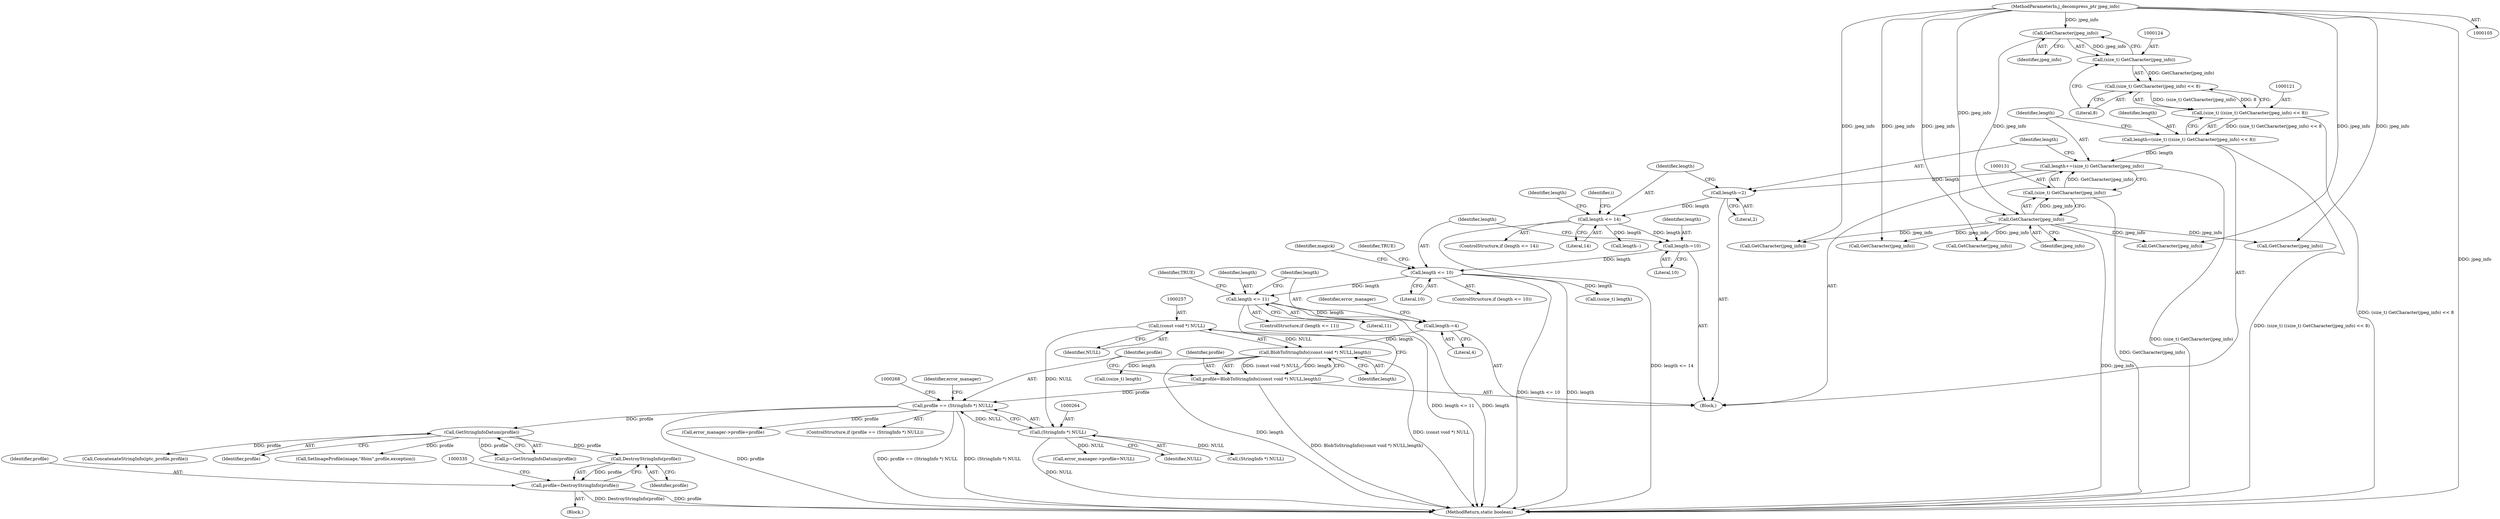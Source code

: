 digraph "0_ImageMagick_39f226a9c137f547e12afde972eeba7551124493_0@pointer" {
"1000332" [label="(Call,DestroyStringInfo(profile))"];
"1000287" [label="(Call,GetStringInfoDatum(profile))"];
"1000261" [label="(Call,profile == (StringInfo *) NULL)"];
"1000253" [label="(Call,profile=BlobToStringInfo((const void *) NULL,length))"];
"1000255" [label="(Call,BlobToStringInfo((const void *) NULL,length))"];
"1000256" [label="(Call,(const void *) NULL)"];
"1000233" [label="(Call,length-=4)"];
"1000228" [label="(Call,length <= 11)"];
"1000181" [label="(Call,length <= 10)"];
"1000177" [label="(Call,length-=10)"];
"1000138" [label="(Call,length <= 14)"];
"1000134" [label="(Call,length-=2)"];
"1000128" [label="(Call,length+=(size_t) GetCharacter(jpeg_info))"];
"1000130" [label="(Call,(size_t) GetCharacter(jpeg_info))"];
"1000132" [label="(Call,GetCharacter(jpeg_info))"];
"1000125" [label="(Call,GetCharacter(jpeg_info))"];
"1000106" [label="(MethodParameterIn,j_decompress_ptr jpeg_info)"];
"1000118" [label="(Call,length=(size_t) ((size_t) GetCharacter(jpeg_info) << 8))"];
"1000120" [label="(Call,(size_t) ((size_t) GetCharacter(jpeg_info) << 8))"];
"1000122" [label="(Call,(size_t) GetCharacter(jpeg_info) << 8)"];
"1000123" [label="(Call,(size_t) GetCharacter(jpeg_info))"];
"1000263" [label="(Call,(StringInfo *) NULL)"];
"1000330" [label="(Call,profile=DestroyStringInfo(profile))"];
"1000199" [label="(Call,(ssize_t) length)"];
"1000253" [label="(Call,profile=BlobToStringInfo((const void *) NULL,length))"];
"1000255" [label="(Call,BlobToStringInfo((const void *) NULL,length))"];
"1000118" [label="(Call,length=(size_t) ((size_t) GetCharacter(jpeg_info) << 8))"];
"1000183" [label="(Literal,10)"];
"1000130" [label="(Call,(size_t) GetCharacter(jpeg_info))"];
"1000232" [label="(Identifier,TRUE)"];
"1000139" [label="(Identifier,length)"];
"1000129" [label="(Identifier,length)"];
"1000149" [label="(Call,GetCharacter(jpeg_info))"];
"1000170" [label="(Call,GetCharacter(jpeg_info))"];
"1000119" [label="(Identifier,length)"];
"1000254" [label="(Identifier,profile)"];
"1000318" [label="(Call,error_manager->profile=NULL)"];
"1000265" [label="(Identifier,NULL)"];
"1000282" [label="(Identifier,error_manager)"];
"1000295" [label="(Call,(ssize_t) length)"];
"1000235" [label="(Literal,4)"];
"1000106" [label="(MethodParameterIn,j_decompress_ptr jpeg_info)"];
"1000258" [label="(Identifier,NULL)"];
"1000333" [label="(Identifier,profile)"];
"1000132" [label="(Call,GetCharacter(jpeg_info))"];
"1000125" [label="(Call,GetCharacter(jpeg_info))"];
"1000288" [label="(Identifier,profile)"];
"1000263" [label="(Call,(StringInfo *) NULL)"];
"1000262" [label="(Identifier,profile)"];
"1000230" [label="(Literal,11)"];
"1000120" [label="(Call,(size_t) ((size_t) GetCharacter(jpeg_info) << 8))"];
"1000157" [label="(Identifier,i)"];
"1000180" [label="(ControlStructure,if (length <= 10))"];
"1000256" [label="(Call,(const void *) NULL)"];
"1000134" [label="(Call,length-=2)"];
"1000122" [label="(Call,(size_t) GetCharacter(jpeg_info) << 8)"];
"1000144" [label="(Call,length--)"];
"1000189" [label="(Identifier,magick)"];
"1000206" [label="(Call,GetCharacter(jpeg_info))"];
"1000237" [label="(Identifier,error_manager)"];
"1000126" [label="(Identifier,jpeg_info)"];
"1000260" [label="(ControlStructure,if (profile == (StringInfo *) NULL))"];
"1000280" [label="(Call,error_manager->profile=profile)"];
"1000185" [label="(Identifier,TRUE)"];
"1000287" [label="(Call,GetStringInfoDatum(profile))"];
"1000181" [label="(Call,length <= 10)"];
"1000135" [label="(Identifier,length)"];
"1000233" [label="(Call,length-=4)"];
"1000128" [label="(Call,length+=(size_t) GetCharacter(jpeg_info))"];
"1000136" [label="(Literal,2)"];
"1000123" [label="(Call,(size_t) GetCharacter(jpeg_info))"];
"1000357" [label="(Call,(StringInfo *) NULL)"];
"1000133" [label="(Identifier,jpeg_info)"];
"1000332" [label="(Call,DestroyStringInfo(profile))"];
"1000107" [label="(Block,)"];
"1000228" [label="(Call,length <= 11)"];
"1000227" [label="(ControlStructure,if (length <= 11))"];
"1000223" [label="(Call,GetCharacter(jpeg_info))"];
"1000304" [label="(Call,GetCharacter(jpeg_info))"];
"1000329" [label="(Block,)"];
"1000416" [label="(MethodReturn,static boolean)"];
"1000330" [label="(Call,profile=DestroyStringInfo(profile))"];
"1000372" [label="(Call,SetImageProfile(image,\"8bim\",profile,exception))"];
"1000259" [label="(Identifier,length)"];
"1000177" [label="(Call,length-=10)"];
"1000178" [label="(Identifier,length)"];
"1000285" [label="(Call,p=GetStringInfoDatum(profile))"];
"1000138" [label="(Call,length <= 14)"];
"1000361" [label="(Call,ConcatenateStringInfo(iptc_profile,profile))"];
"1000261" [label="(Call,profile == (StringInfo *) NULL)"];
"1000127" [label="(Literal,8)"];
"1000331" [label="(Identifier,profile)"];
"1000234" [label="(Identifier,length)"];
"1000182" [label="(Identifier,length)"];
"1000179" [label="(Literal,10)"];
"1000137" [label="(ControlStructure,if (length <= 14))"];
"1000140" [label="(Literal,14)"];
"1000145" [label="(Identifier,length)"];
"1000229" [label="(Identifier,length)"];
"1000332" -> "1000330"  [label="AST: "];
"1000332" -> "1000333"  [label="CFG: "];
"1000333" -> "1000332"  [label="AST: "];
"1000330" -> "1000332"  [label="CFG: "];
"1000332" -> "1000330"  [label="DDG: profile"];
"1000287" -> "1000332"  [label="DDG: profile"];
"1000287" -> "1000285"  [label="AST: "];
"1000287" -> "1000288"  [label="CFG: "];
"1000288" -> "1000287"  [label="AST: "];
"1000285" -> "1000287"  [label="CFG: "];
"1000287" -> "1000285"  [label="DDG: profile"];
"1000261" -> "1000287"  [label="DDG: profile"];
"1000287" -> "1000361"  [label="DDG: profile"];
"1000287" -> "1000372"  [label="DDG: profile"];
"1000261" -> "1000260"  [label="AST: "];
"1000261" -> "1000263"  [label="CFG: "];
"1000262" -> "1000261"  [label="AST: "];
"1000263" -> "1000261"  [label="AST: "];
"1000268" -> "1000261"  [label="CFG: "];
"1000282" -> "1000261"  [label="CFG: "];
"1000261" -> "1000416"  [label="DDG: profile"];
"1000261" -> "1000416"  [label="DDG: (StringInfo *) NULL"];
"1000261" -> "1000416"  [label="DDG: profile == (StringInfo *) NULL"];
"1000253" -> "1000261"  [label="DDG: profile"];
"1000263" -> "1000261"  [label="DDG: NULL"];
"1000261" -> "1000280"  [label="DDG: profile"];
"1000253" -> "1000107"  [label="AST: "];
"1000253" -> "1000255"  [label="CFG: "];
"1000254" -> "1000253"  [label="AST: "];
"1000255" -> "1000253"  [label="AST: "];
"1000262" -> "1000253"  [label="CFG: "];
"1000253" -> "1000416"  [label="DDG: BlobToStringInfo((const void *) NULL,length)"];
"1000255" -> "1000253"  [label="DDG: (const void *) NULL"];
"1000255" -> "1000253"  [label="DDG: length"];
"1000255" -> "1000259"  [label="CFG: "];
"1000256" -> "1000255"  [label="AST: "];
"1000259" -> "1000255"  [label="AST: "];
"1000255" -> "1000416"  [label="DDG: length"];
"1000255" -> "1000416"  [label="DDG: (const void *) NULL"];
"1000256" -> "1000255"  [label="DDG: NULL"];
"1000233" -> "1000255"  [label="DDG: length"];
"1000255" -> "1000295"  [label="DDG: length"];
"1000256" -> "1000258"  [label="CFG: "];
"1000257" -> "1000256"  [label="AST: "];
"1000258" -> "1000256"  [label="AST: "];
"1000259" -> "1000256"  [label="CFG: "];
"1000256" -> "1000263"  [label="DDG: NULL"];
"1000233" -> "1000107"  [label="AST: "];
"1000233" -> "1000235"  [label="CFG: "];
"1000234" -> "1000233"  [label="AST: "];
"1000235" -> "1000233"  [label="AST: "];
"1000237" -> "1000233"  [label="CFG: "];
"1000228" -> "1000233"  [label="DDG: length"];
"1000228" -> "1000227"  [label="AST: "];
"1000228" -> "1000230"  [label="CFG: "];
"1000229" -> "1000228"  [label="AST: "];
"1000230" -> "1000228"  [label="AST: "];
"1000232" -> "1000228"  [label="CFG: "];
"1000234" -> "1000228"  [label="CFG: "];
"1000228" -> "1000416"  [label="DDG: length <= 11"];
"1000228" -> "1000416"  [label="DDG: length"];
"1000181" -> "1000228"  [label="DDG: length"];
"1000181" -> "1000180"  [label="AST: "];
"1000181" -> "1000183"  [label="CFG: "];
"1000182" -> "1000181"  [label="AST: "];
"1000183" -> "1000181"  [label="AST: "];
"1000185" -> "1000181"  [label="CFG: "];
"1000189" -> "1000181"  [label="CFG: "];
"1000181" -> "1000416"  [label="DDG: length"];
"1000181" -> "1000416"  [label="DDG: length <= 10"];
"1000177" -> "1000181"  [label="DDG: length"];
"1000181" -> "1000199"  [label="DDG: length"];
"1000177" -> "1000107"  [label="AST: "];
"1000177" -> "1000179"  [label="CFG: "];
"1000178" -> "1000177"  [label="AST: "];
"1000179" -> "1000177"  [label="AST: "];
"1000182" -> "1000177"  [label="CFG: "];
"1000138" -> "1000177"  [label="DDG: length"];
"1000138" -> "1000137"  [label="AST: "];
"1000138" -> "1000140"  [label="CFG: "];
"1000139" -> "1000138"  [label="AST: "];
"1000140" -> "1000138"  [label="AST: "];
"1000145" -> "1000138"  [label="CFG: "];
"1000157" -> "1000138"  [label="CFG: "];
"1000138" -> "1000416"  [label="DDG: length <= 14"];
"1000134" -> "1000138"  [label="DDG: length"];
"1000138" -> "1000144"  [label="DDG: length"];
"1000134" -> "1000107"  [label="AST: "];
"1000134" -> "1000136"  [label="CFG: "];
"1000135" -> "1000134"  [label="AST: "];
"1000136" -> "1000134"  [label="AST: "];
"1000139" -> "1000134"  [label="CFG: "];
"1000128" -> "1000134"  [label="DDG: length"];
"1000128" -> "1000107"  [label="AST: "];
"1000128" -> "1000130"  [label="CFG: "];
"1000129" -> "1000128"  [label="AST: "];
"1000130" -> "1000128"  [label="AST: "];
"1000135" -> "1000128"  [label="CFG: "];
"1000128" -> "1000416"  [label="DDG: (size_t) GetCharacter(jpeg_info)"];
"1000130" -> "1000128"  [label="DDG: GetCharacter(jpeg_info)"];
"1000118" -> "1000128"  [label="DDG: length"];
"1000130" -> "1000132"  [label="CFG: "];
"1000131" -> "1000130"  [label="AST: "];
"1000132" -> "1000130"  [label="AST: "];
"1000130" -> "1000416"  [label="DDG: GetCharacter(jpeg_info)"];
"1000132" -> "1000130"  [label="DDG: jpeg_info"];
"1000132" -> "1000133"  [label="CFG: "];
"1000133" -> "1000132"  [label="AST: "];
"1000132" -> "1000416"  [label="DDG: jpeg_info"];
"1000125" -> "1000132"  [label="DDG: jpeg_info"];
"1000106" -> "1000132"  [label="DDG: jpeg_info"];
"1000132" -> "1000149"  [label="DDG: jpeg_info"];
"1000132" -> "1000170"  [label="DDG: jpeg_info"];
"1000132" -> "1000206"  [label="DDG: jpeg_info"];
"1000132" -> "1000223"  [label="DDG: jpeg_info"];
"1000132" -> "1000304"  [label="DDG: jpeg_info"];
"1000125" -> "1000123"  [label="AST: "];
"1000125" -> "1000126"  [label="CFG: "];
"1000126" -> "1000125"  [label="AST: "];
"1000123" -> "1000125"  [label="CFG: "];
"1000125" -> "1000123"  [label="DDG: jpeg_info"];
"1000106" -> "1000125"  [label="DDG: jpeg_info"];
"1000106" -> "1000105"  [label="AST: "];
"1000106" -> "1000416"  [label="DDG: jpeg_info"];
"1000106" -> "1000149"  [label="DDG: jpeg_info"];
"1000106" -> "1000170"  [label="DDG: jpeg_info"];
"1000106" -> "1000206"  [label="DDG: jpeg_info"];
"1000106" -> "1000223"  [label="DDG: jpeg_info"];
"1000106" -> "1000304"  [label="DDG: jpeg_info"];
"1000118" -> "1000107"  [label="AST: "];
"1000118" -> "1000120"  [label="CFG: "];
"1000119" -> "1000118"  [label="AST: "];
"1000120" -> "1000118"  [label="AST: "];
"1000129" -> "1000118"  [label="CFG: "];
"1000118" -> "1000416"  [label="DDG: (size_t) ((size_t) GetCharacter(jpeg_info) << 8)"];
"1000120" -> "1000118"  [label="DDG: (size_t) GetCharacter(jpeg_info) << 8"];
"1000120" -> "1000122"  [label="CFG: "];
"1000121" -> "1000120"  [label="AST: "];
"1000122" -> "1000120"  [label="AST: "];
"1000120" -> "1000416"  [label="DDG: (size_t) GetCharacter(jpeg_info) << 8"];
"1000122" -> "1000120"  [label="DDG: (size_t) GetCharacter(jpeg_info)"];
"1000122" -> "1000120"  [label="DDG: 8"];
"1000122" -> "1000127"  [label="CFG: "];
"1000123" -> "1000122"  [label="AST: "];
"1000127" -> "1000122"  [label="AST: "];
"1000123" -> "1000122"  [label="DDG: GetCharacter(jpeg_info)"];
"1000124" -> "1000123"  [label="AST: "];
"1000127" -> "1000123"  [label="CFG: "];
"1000263" -> "1000265"  [label="CFG: "];
"1000264" -> "1000263"  [label="AST: "];
"1000265" -> "1000263"  [label="AST: "];
"1000263" -> "1000416"  [label="DDG: NULL"];
"1000263" -> "1000318"  [label="DDG: NULL"];
"1000263" -> "1000357"  [label="DDG: NULL"];
"1000330" -> "1000329"  [label="AST: "];
"1000331" -> "1000330"  [label="AST: "];
"1000335" -> "1000330"  [label="CFG: "];
"1000330" -> "1000416"  [label="DDG: profile"];
"1000330" -> "1000416"  [label="DDG: DestroyStringInfo(profile)"];
}
